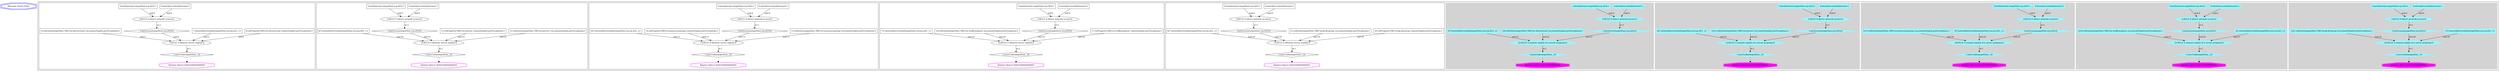 // This is the result.
digraph cluster_Attack_Paths {
	compound=true
	"Attack Paths" [label="Bayesian Attack Paths" color=blue shape=tripleoctagon]
	subgraph "cluster_Series:1" {
		compound=true
		subgraph "cluster_rate:1" {
			graph [color=lightgrey style=filled]
			node [color=cadetblue1 style=filled]
			"1|6" [label="6:attackerLocated(internet):1" shape=box]
			"1|1|7" [label="1|7:networkServiceInfo(targetHost,tor,tcp,443,_):1" shape=box]
			"1|1" [label="1:execCode(targetHost,_):0" shape=diamond]
			"1|4" [label="4:RULE 8 (direct network access):0" shape=ellipse]
			"1|5" [label="5:hacl(internet,targetHost,tcp,443):1" shape=box]
			"1|1|21" [label="1|21:vulExists(targetHost,'DKV-weak-dh-group',tor,remoteExploit,privEscalation):1" shape=box]
			"1|26" [label="26:RULE 4 (remote exploit of a server program):0" shape=ellipse]
			"1|3" [label="3:netAccess(targetHost,tcp,443):0" shape=diamond]
			"1|26" -> "1|1" [label="or:1"]
			"1|5" -> "1|4" [label="and:4"]
			"1|6" -> "1|4" [label="and:4"]
			"1|3" -> "1|26" [label="and:26"]
			"1|1|7" -> "1|26" [label="and:26"]
			"1|1|21" -> "1|26" [label="and:26"]
			"1|4" -> "1|3" [label="or:3"]
			Rate1 [label="Relative Rate:0.5314410000000002" color=magenta shape=doubleoctagon]
			"1|1" -> Rate1 [arrowhead=dot style=dashed]
		}
		subgraph "cluster_rate:2" {
			graph [color=lightgrey style=filled]
			node [color=cadetblue1 style=filled]
			"2|6" [label="6:attackerLocated(internet):1" shape=box]
			"2|1" [label="1:execCode(targetHost,_):0" shape=diamond]
			"2|4" [label="4:RULE 8 (direct network access):0" shape=ellipse]
			"2|3" [label="3:netAccess(targetHost,tcp,443):0" shape=diamond]
			"2|2|7" [label="2|7:networkServiceInfo(targetHost,tor,tcp,443,_):1" shape=box]
			"2|5" [label="5:hacl(internet,targetHost,tcp,443):1" shape=box]
			"2|1|18" [label="1|18:vulExists(targetHost,'DKV-tor-trafficanalysis',tor,remoteExploit,privEscalation):1" shape=box]
			"2|25" [label="25:RULE 4 (remote exploit of a server program):0" shape=ellipse]
			"2|25" -> "2|1" [label="or:1"]
			"2|5" -> "2|4" [label="and:4"]
			"2|6" -> "2|4" [label="and:4"]
			"2|4" -> "2|3" [label="or:3"]
			"2|3" -> "2|25" [label="and:25"]
			"2|2|7" -> "2|25" [label="and:25"]
			"2|1|18" -> "2|25" [label="and:25"]
			Rate2 [label="Relative Rate:0.5314410000000002" color=magenta shape=doubleoctagon]
			"2|1" -> Rate2 [arrowhead=dot style=dashed]
		}
		subgraph "cluster_rate:3" {
			graph [color=lightgrey style=filled]
			node [color=cadetblue1 style=filled]
			"3|24" [label="24:RULE 4 (remote exploit of a server program):0" shape=ellipse]
			"3|6" [label="6:attackerLocated(internet):1" shape=box]
			"3|1" [label="1:execCode(targetHost,_):0" shape=diamond]
			"3|4" [label="4:RULE 8 (direct network access):0" shape=ellipse]
			"3|5" [label="5:hacl(internet,targetHost,tcp,443):1" shape=box]
			"3|3|7" [label="3|7:networkServiceInfo(targetHost,tor,tcp,443,_):1" shape=box]
			"3|1|15" [label="1|15:vulExists(targetHost,'DKV-tor-protocol-parsing',tor,remoteExploit,privEscalation):1" shape=box]
			"3|3" [label="3:netAccess(targetHost,tcp,443):0" shape=diamond]
			"3|3" -> "3|24" [label="and:24"]
			"3|3|7" -> "3|24" [label="and:24"]
			"3|1|15" -> "3|24" [label="and:24"]
			"3|24" -> "3|1" [label="or:1"]
			"3|5" -> "3|4" [label="and:4"]
			"3|6" -> "3|4" [label="and:4"]
			"3|4" -> "3|3" [label="or:3"]
			Rate3 [label="Relative Rate:0.5314410000000002" color=magenta shape=doubleoctagon]
			"3|1" -> Rate3 [arrowhead=dot style=dashed]
		}
		subgraph "cluster_rate:4" {
			graph [color=lightgrey style=filled]
			node [color=cadetblue1 style=filled]
			"4|6" [label="6:attackerLocated(internet):1" shape=box]
			"4|1" [label="1:execCode(targetHost,_):0" shape=diamond]
			"4|4" [label="4:RULE 8 (direct network access):0" shape=ellipse]
			"4|23" [label="23:RULE 4 (remote exploit of a server program):0" shape=ellipse]
			"4|5" [label="5:hacl(internet,targetHost,tcp,443):1" shape=box]
			"4|1|12" [label="1|12:vulExists(targetHost,'DKV-tor-privesc',tor,remoteExploit,privEscalation):1" shape=box]
			"4|4|7" [label="4|7:networkServiceInfo(targetHost,tor,tcp,443,_):1" shape=box]
			"4|3" [label="3:netAccess(targetHost,tcp,443):0" shape=diamond]
			"4|23" -> "4|1" [label="or:1"]
			"4|5" -> "4|4" [label="and:4"]
			"4|6" -> "4|4" [label="and:4"]
			"4|3" -> "4|23" [label="and:23"]
			"4|4|7" -> "4|23" [label="and:23"]
			"4|1|12" -> "4|23" [label="and:23"]
			"4|4" -> "4|3" [label="or:3"]
			Rate4 [label="Relative Rate:0.5314410000000002" color=magenta shape=doubleoctagon]
			"4|1" -> Rate4 [arrowhead=dot style=dashed]
		}
		subgraph "cluster_rate:5" {
			graph [color=lightgrey style=filled]
			node [color=cadetblue1 style=filled]
			"5|6" [label="6:attackerLocated(internet):1" shape=box]
			"5|1" [label="1:execCode(targetHost,_):0" shape=diamond]
			"5|4" [label="4:RULE 8 (direct network access):0" shape=ellipse]
			"5|5" [label="5:hacl(internet,targetHost,tcp,443):1" shape=box]
			"5|1|9" [label="1|9:vulExists(targetHost,'DKV-tor-dirtraversal',tor,remoteExploit,privEscalation):1" shape=box]
			"5|22" [label="22:RULE 4 (remote exploit of a server program):0" shape=ellipse]
			"5|5|7" [label="5|7:networkServiceInfo(targetHost,tor,tcp,443,_):1" shape=box]
			"5|3" [label="3:netAccess(targetHost,tcp,443):0" shape=diamond]
			"5|22" -> "5|1" [label="or:1"]
			"5|5" -> "5|4" [label="and:4"]
			"5|6" -> "5|4" [label="and:4"]
			"5|3" -> "5|22" [label="and:22"]
			"5|5|7" -> "5|22" [label="and:22"]
			"5|1|9" -> "5|22" [label="and:22"]
			"5|4" -> "5|3" [label="or:3"]
			Rate5 [label="Relative Rate:0.5314410000000002" color=magenta shape=doubleoctagon]
			"5|1" -> Rate5 [arrowhead=dot style=dashed]
		}
		subgraph "cluster_rate:6" {
			"6|20" [label="20:vulProperty('DKV-weak-dh-group',remoteExploit,privEscalation):1" shape=box]
			"6|6" [label="6:attackerLocated(internet):1" shape=box]
			"6|1" [label="1:execCode(targetHost,_):0" shape=diamond]
			"6|19" [label="19:RULE 0 (Remote server exploit):0" shape=ellipse]
			"6|4" [label="4:RULE 8 (direct network access):0" shape=ellipse]
			"6|21" [label="21:vulExists(targetHost,'DKV-weak-dh-group',tor,remoteExploit,privEscalation):1" shape=box]
			"6|5" [label="5:hacl(internet,targetHost,tcp,443):1" shape=box]
			"6|6|7" [label="6|7:networkServiceInfo(targetHost,tor,tcp,443,_):1" shape=box]
			"6|3" [label="3:netAccess(targetHost,tcp,443):0" shape=diamond]
			"6|19" -> "6|1" [label="or:1"]
			"6|3" -> "6|19" [label="and:19"]
			"6|6|7" -> "6|19" [label="and:19"]
			"6|20" -> "6|19" [label="and:19"]
			"6|21" -> "6|19" [label="and:19"]
			"6|5" -> "6|4" [label="and:4"]
			"6|6" -> "6|4" [label="and:4"]
			"6|4" -> "6|3" [label="or:3"]
			Rate6 [label="Relative Rate:0.26563546944000005" color=magenta shape=doubleoctagon]
			"6|1" -> Rate6 [arrowhead=dot style=dashed]
		}
		subgraph "cluster_rate:7" {
			"7|16" [label="16:RULE 0 (Remote server exploit):0" shape=ellipse]
			"7|6" [label="6:attackerLocated(internet):1" shape=box]
			"7|17" [label="17:vulProperty('DKV-tor-trafficanalysis',remoteExploit,privEscalation):1" shape=box]
			"7|1" [label="1:execCode(targetHost,_):0" shape=diamond]
			"7|4" [label="4:RULE 8 (direct network access):0" shape=ellipse]
			"7|5" [label="5:hacl(internet,targetHost,tcp,443):1" shape=box]
			"7|18" [label="18:vulExists(targetHost,'DKV-tor-trafficanalysis',tor,remoteExploit,privEscalation):1" shape=box]
			"7|7|7" [label="7|7:networkServiceInfo(targetHost,tor,tcp,443,_):1" shape=box]
			"7|3" [label="3:netAccess(targetHost,tcp,443):0" shape=diamond]
			"7|3" -> "7|16" [label="and:16"]
			"7|7|7" -> "7|16" [label="and:16"]
			"7|17" -> "7|16" [label="and:16"]
			"7|18" -> "7|16" [label="and:16"]
			"7|16" -> "7|1" [label="or:1"]
			"7|5" -> "7|4" [label="and:4"]
			"7|6" -> "7|4" [label="and:4"]
			"7|4" -> "7|3" [label="or:3"]
			Rate7 [label="Relative Rate:0.26563546944000005" color=magenta shape=doubleoctagon]
			"7|1" -> Rate7 [arrowhead=dot style=dashed]
		}
		subgraph "cluster_rate:8" {
			"8|13" [label="13:RULE 0 (Remote server exploit):0" shape=ellipse]
			"8|6" [label="6:attackerLocated(internet):1" shape=box]
			"8|1" [label="1:execCode(targetHost,_):0" shape=diamond]
			"8|4" [label="4:RULE 8 (direct network access):0" shape=ellipse]
			"8|15" [label="15:vulExists(targetHost,'DKV-tor-protocol-parsing',tor,remoteExploit,privEscalation):1" shape=box]
			"8|5" [label="5:hacl(internet,targetHost,tcp,443):1" shape=box]
			"8|14" [label="14:vulProperty('DKV-tor-protocol-parsing',remoteExploit,privEscalation):1" shape=box]
			"8|8|7" [label="8|7:networkServiceInfo(targetHost,tor,tcp,443,_):1" shape=box]
			"8|3" [label="3:netAccess(targetHost,tcp,443):0" shape=diamond]
			"8|3" -> "8|13" [label="and:13"]
			"8|8|7" -> "8|13" [label="and:13"]
			"8|14" -> "8|13" [label="and:13"]
			"8|15" -> "8|13" [label="and:13"]
			"8|13" -> "8|1" [label="or:1"]
			"8|5" -> "8|4" [label="and:4"]
			"8|6" -> "8|4" [label="and:4"]
			"8|4" -> "8|3" [label="or:3"]
			Rate8 [label="Relative Rate:0.26563546944000005" color=magenta shape=doubleoctagon]
			"8|1" -> Rate8 [arrowhead=dot style=dashed]
		}
		subgraph "cluster_rate:9" {
			"9|12" [label="12:vulExists(targetHost,'DKV-tor-privesc',tor,remoteExploit,privEscalation):1" shape=box]
			"9|6" [label="6:attackerLocated(internet):1" shape=box]
			"9|1" [label="1:execCode(targetHost,_):0" shape=diamond]
			"9|4" [label="4:RULE 8 (direct network access):0" shape=ellipse]
			"9|11" [label="11:vulProperty('DKV-tor-privesc',remoteExploit,privEscalation):1" shape=box]
			"9|10" [label="10:RULE 0 (Remote server exploit):0" shape=ellipse]
			"9|5" [label="5:hacl(internet,targetHost,tcp,443):1" shape=box]
			"9|9|7" [label="9|7:networkServiceInfo(targetHost,tor,tcp,443,_):1" shape=box]
			"9|3" [label="3:netAccess(targetHost,tcp,443):0" shape=diamond]
			"9|10" -> "9|1" [label="or:1"]
			"9|5" -> "9|4" [label="and:4"]
			"9|6" -> "9|4" [label="and:4"]
			"9|3" -> "9|10" [label="and:10"]
			"9|9|7" -> "9|10" [label="and:10"]
			"9|11" -> "9|10" [label="and:10"]
			"9|12" -> "9|10" [label="and:10"]
			"9|4" -> "9|3" [label="or:3"]
			Rate9 [label="Relative Rate:0.26563546944000005" color=magenta shape=doubleoctagon]
			"9|1" -> Rate9 [arrowhead=dot style=dashed]
		}
		subgraph "cluster_rate:10" {
			"10|8" [label="8:vulProperty('DKV-tor-dirtraversal',remoteExploit,privEscalation):1" shape=box]
			"10|7" [label="7:networkServiceInfo(targetHost,tor,tcp,443,_):1" shape=box]
			"10|6" [label="6:attackerLocated(internet):1" shape=box]
			"10|1" [label="1:execCode(targetHost,_):0" shape=diamond]
			"10|4" [label="4:RULE 8 (direct network access):0" shape=ellipse]
			"10|2" [label="2:RULE 0 (Remote server exploit):0" shape=ellipse]
			"10|5" [label="5:hacl(internet,targetHost,tcp,443):1" shape=box]
			"10|9" [label="9:vulExists(targetHost,'DKV-tor-dirtraversal',tor,remoteExploit,privEscalation):1" shape=box]
			"10|3" [label="3:netAccess(targetHost,tcp,443):0" shape=diamond]
			"10|2" -> "10|1" [label="or:1"]
			"10|5" -> "10|4" [label="and:4"]
			"10|6" -> "10|4" [label="and:4"]
			"10|3" -> "10|2" [label="and:2"]
			"10|7" -> "10|2" [label="and:2"]
			"10|8" -> "10|2" [label="and:2"]
			"10|9" -> "10|2" [label="and:2"]
			"10|4" -> "10|3" [label="or:3"]
			Rate10 [label="Relative Rate:0.26563546944000005" color=magenta shape=doubleoctagon]
			"10|1" -> Rate10 [arrowhead=dot style=dashed]
		}
	}
}
